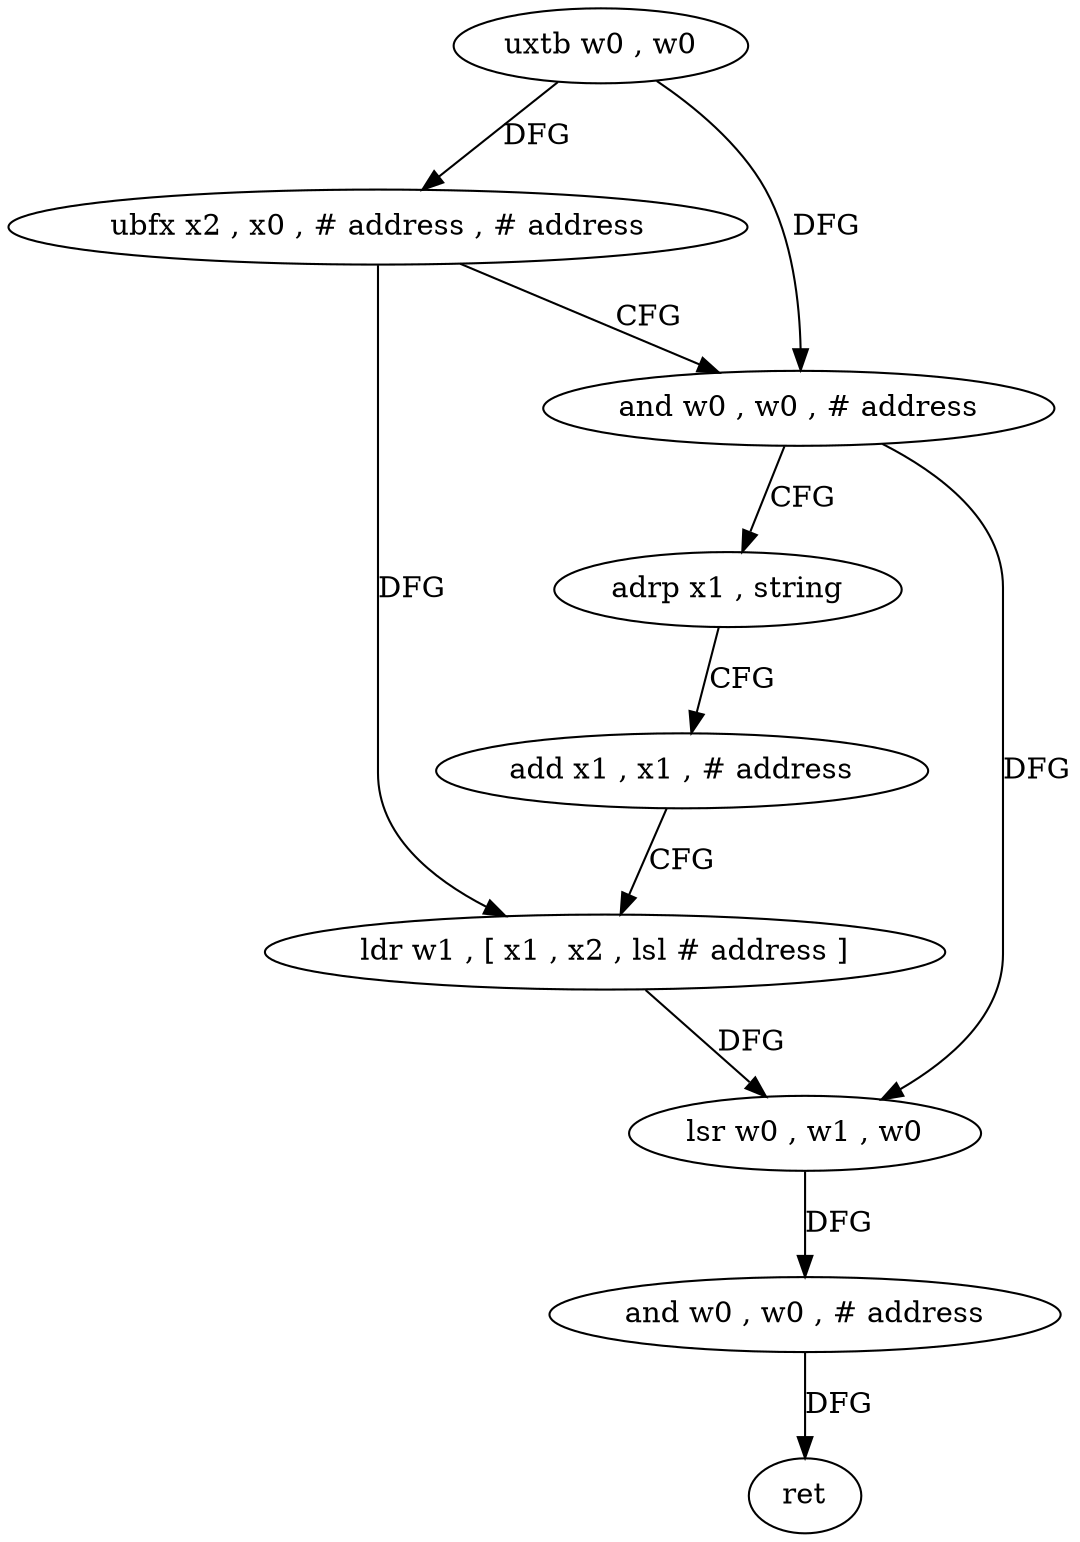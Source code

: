 digraph "func" {
"4397544" [label = "uxtb w0 , w0" ]
"4397548" [label = "ubfx x2 , x0 , # address , # address" ]
"4397552" [label = "and w0 , w0 , # address" ]
"4397556" [label = "adrp x1 , string" ]
"4397560" [label = "add x1 , x1 , # address" ]
"4397564" [label = "ldr w1 , [ x1 , x2 , lsl # address ]" ]
"4397568" [label = "lsr w0 , w1 , w0" ]
"4397572" [label = "and w0 , w0 , # address" ]
"4397576" [label = "ret" ]
"4397544" -> "4397548" [ label = "DFG" ]
"4397544" -> "4397552" [ label = "DFG" ]
"4397548" -> "4397552" [ label = "CFG" ]
"4397548" -> "4397564" [ label = "DFG" ]
"4397552" -> "4397556" [ label = "CFG" ]
"4397552" -> "4397568" [ label = "DFG" ]
"4397556" -> "4397560" [ label = "CFG" ]
"4397560" -> "4397564" [ label = "CFG" ]
"4397564" -> "4397568" [ label = "DFG" ]
"4397568" -> "4397572" [ label = "DFG" ]
"4397572" -> "4397576" [ label = "DFG" ]
}
